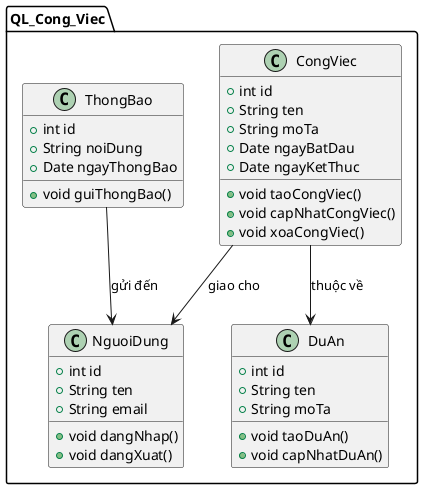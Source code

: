 @startuml

package "QL_Cong_Viec" {
    class CongViec {
        +int id
        +String ten
        +String moTa
        +Date ngayBatDau
        +Date ngayKetThuc
        +void taoCongViec()
        +void capNhatCongViec()
        +void xoaCongViec()
    }

    class NguoiDung {
        +int id
        +String ten
        +String email
        +void dangNhap()
        +void dangXuat()
    }

    class DuAn {
        +int id
        +String ten
        +String moTa
        +void taoDuAn()
        +void capNhatDuAn()
    }

    class ThongBao {
        +int id
        +String noiDung
        +Date ngayThongBao
        +void guiThongBao()
    }

    CongViec --> NguoiDung : "giao cho"
    CongViec --> DuAn : "thuộc về"
    ThongBao --> NguoiDung : "gửi đến"

}

@enduml
